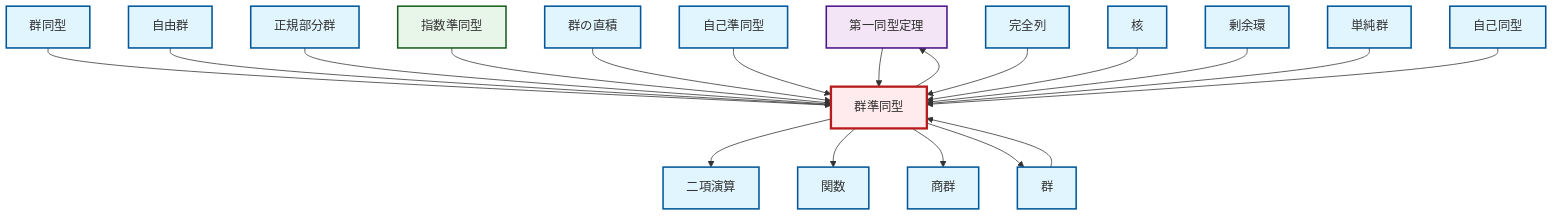 graph TD
    classDef definition fill:#e1f5fe,stroke:#01579b,stroke-width:2px
    classDef theorem fill:#f3e5f5,stroke:#4a148c,stroke-width:2px
    classDef axiom fill:#fff3e0,stroke:#e65100,stroke-width:2px
    classDef example fill:#e8f5e9,stroke:#1b5e20,stroke-width:2px
    classDef current fill:#ffebee,stroke:#b71c1c,stroke-width:3px
    thm-first-isomorphism["第一同型定理"]:::theorem
    def-isomorphism["群同型"]:::definition
    def-direct-product["群の直積"]:::definition
    def-free-group["自由群"]:::definition
    def-function["関数"]:::definition
    def-group["群"]:::definition
    def-exact-sequence["完全列"]:::definition
    def-quotient-group["商群"]:::definition
    def-homomorphism["群準同型"]:::definition
    def-binary-operation["二項演算"]:::definition
    def-endomorphism["自己準同型"]:::definition
    def-simple-group["単純群"]:::definition
    def-quotient-ring["剰余環"]:::definition
    def-kernel["核"]:::definition
    def-normal-subgroup["正規部分群"]:::definition
    def-automorphism["自己同型"]:::definition
    ex-exponential-homomorphism["指数準同型"]:::example
    def-homomorphism --> def-binary-operation
    def-isomorphism --> def-homomorphism
    def-free-group --> def-homomorphism
    thm-first-isomorphism --> def-homomorphism
    def-homomorphism --> def-function
    def-homomorphism --> def-quotient-group
    def-normal-subgroup --> def-homomorphism
    def-group --> def-homomorphism
    ex-exponential-homomorphism --> def-homomorphism
    def-homomorphism --> def-group
    def-direct-product --> def-homomorphism
    def-homomorphism --> thm-first-isomorphism
    def-endomorphism --> def-homomorphism
    def-exact-sequence --> def-homomorphism
    def-kernel --> def-homomorphism
    def-quotient-ring --> def-homomorphism
    def-simple-group --> def-homomorphism
    def-automorphism --> def-homomorphism
    class def-homomorphism current